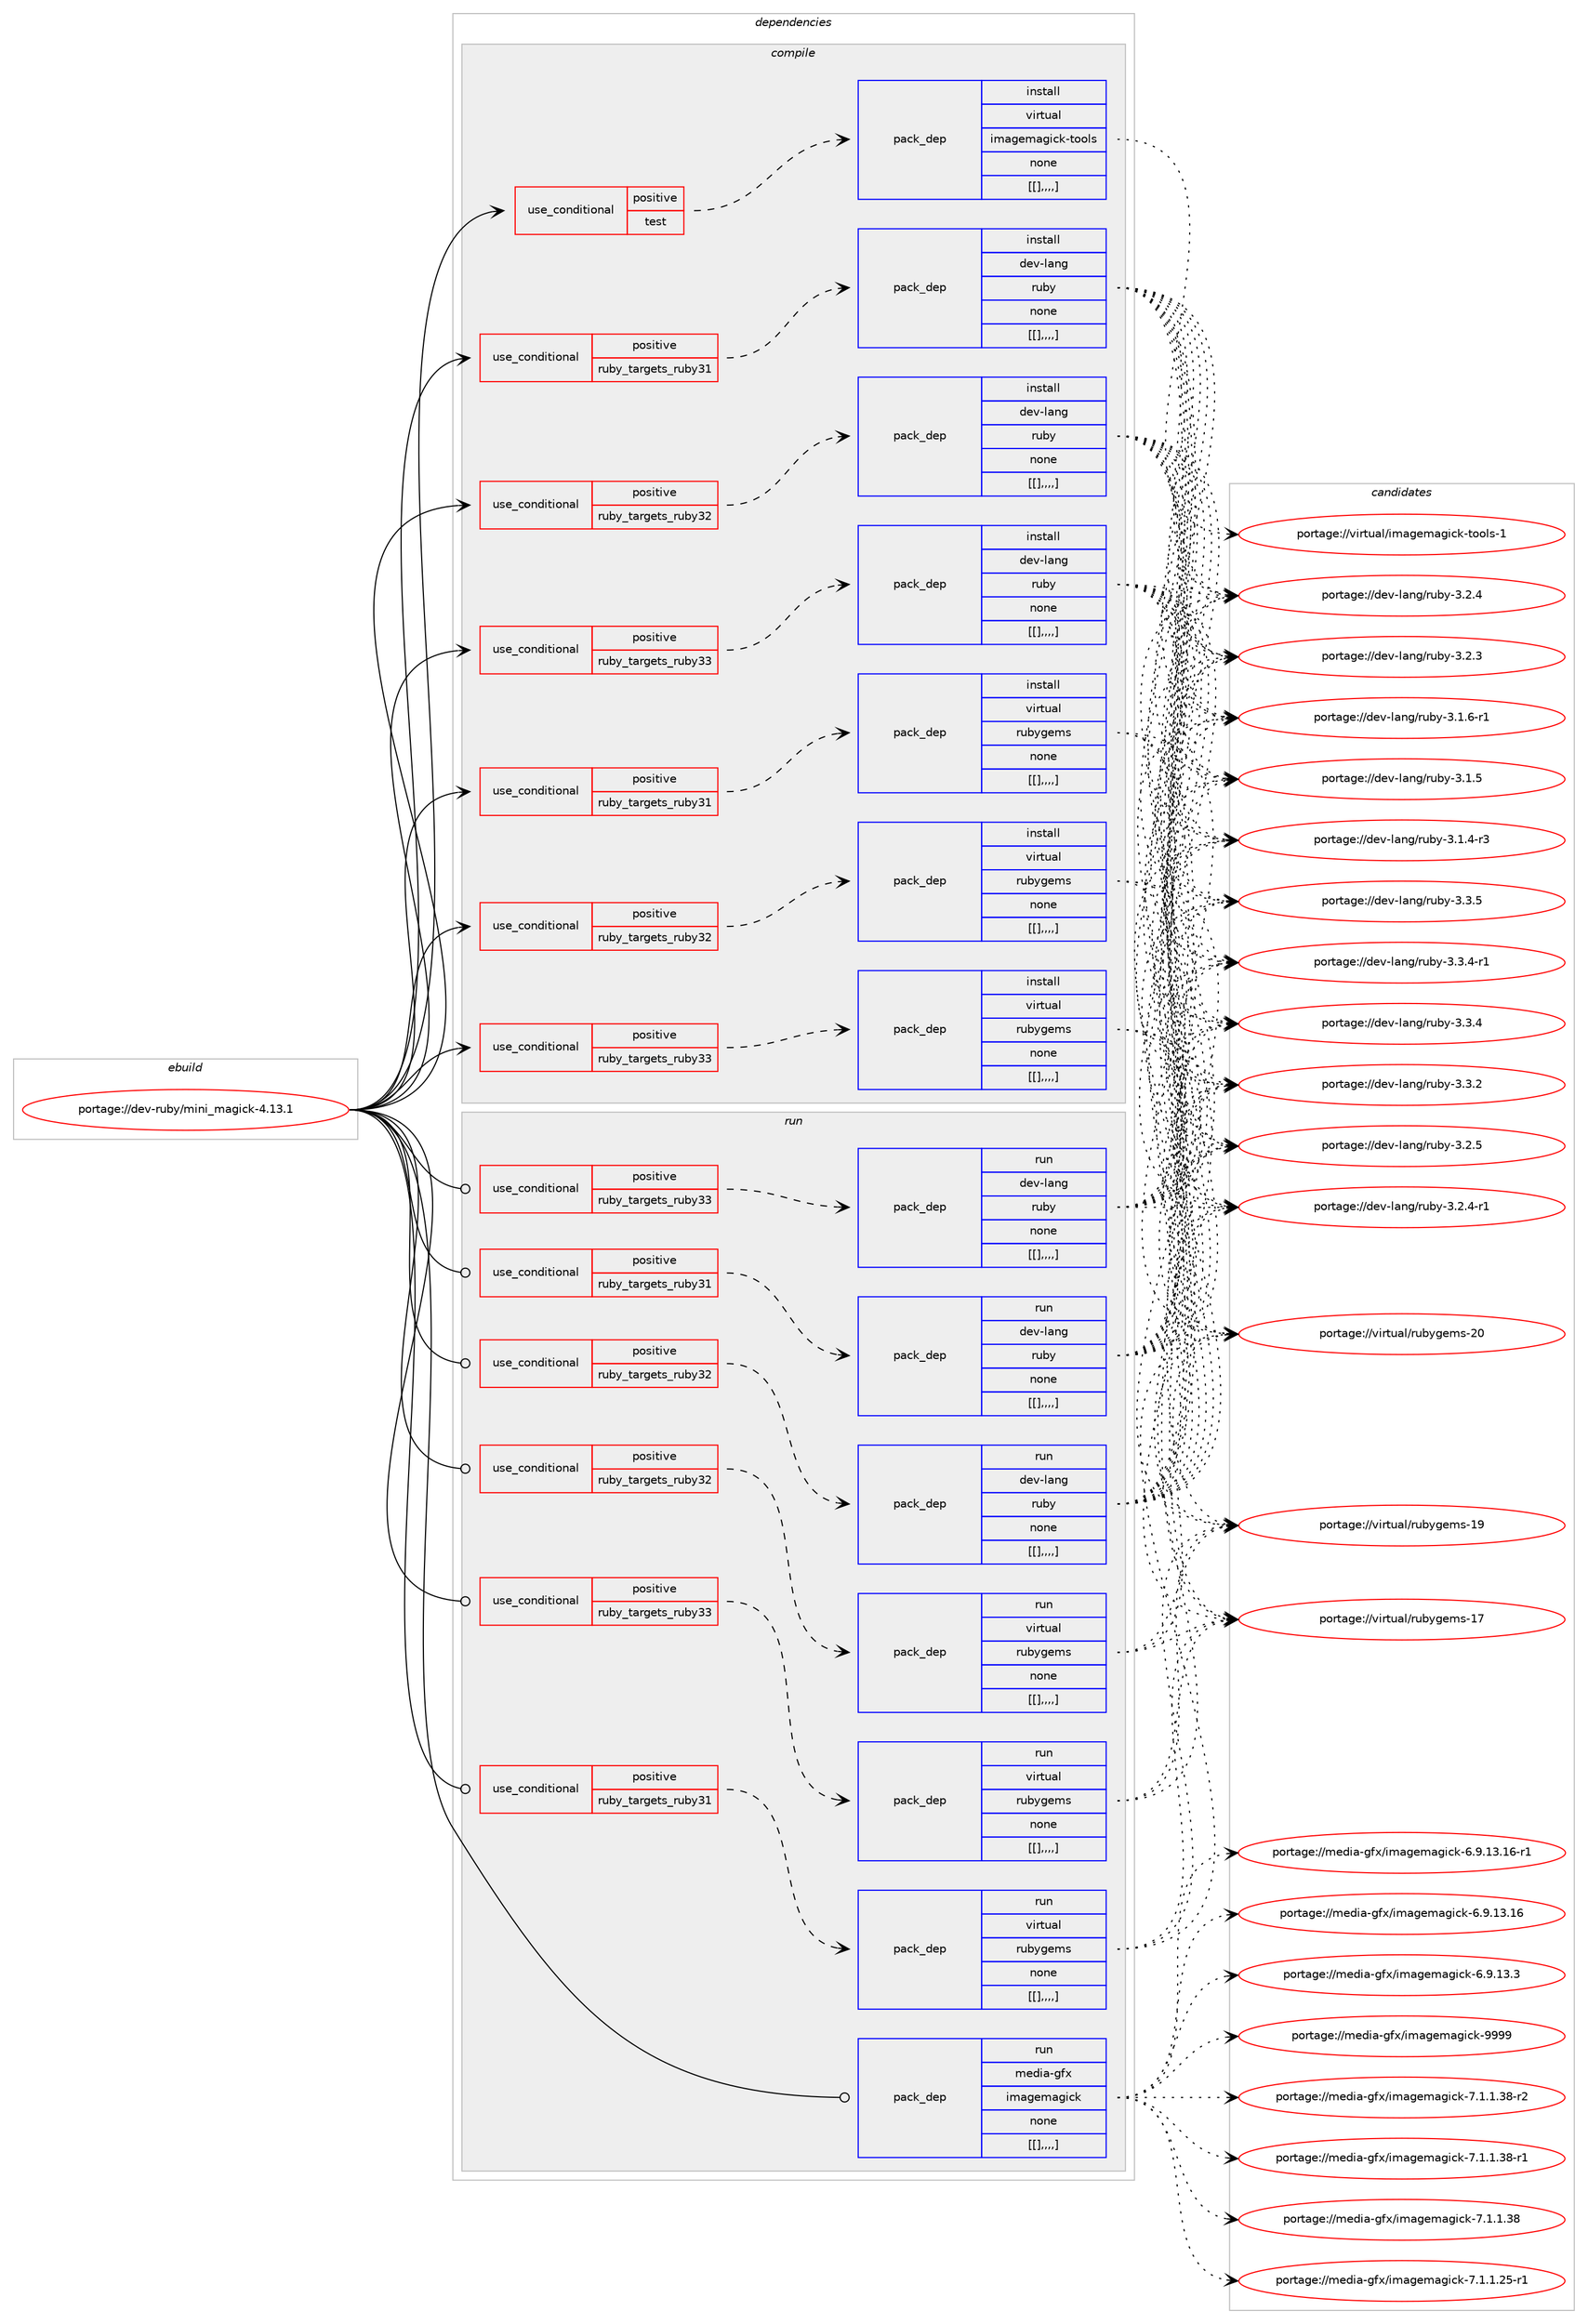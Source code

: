 digraph prolog {

# *************
# Graph options
# *************

newrank=true;
concentrate=true;
compound=true;
graph [rankdir=LR,fontname=Helvetica,fontsize=10,ranksep=1.5];#, ranksep=2.5, nodesep=0.2];
edge  [arrowhead=vee];
node  [fontname=Helvetica,fontsize=10];

# **********
# The ebuild
# **********

subgraph cluster_leftcol {
color=gray;
label=<<i>ebuild</i>>;
id [label="portage://dev-ruby/mini_magick-4.13.1", color=red, width=4, href="../dev-ruby/mini_magick-4.13.1.svg"];
}

# ****************
# The dependencies
# ****************

subgraph cluster_midcol {
color=gray;
label=<<i>dependencies</i>>;
subgraph cluster_compile {
fillcolor="#eeeeee";
style=filled;
label=<<i>compile</i>>;
subgraph cond54675 {
dependency200501 [label=<<TABLE BORDER="0" CELLBORDER="1" CELLSPACING="0" CELLPADDING="4"><TR><TD ROWSPAN="3" CELLPADDING="10">use_conditional</TD></TR><TR><TD>positive</TD></TR><TR><TD>ruby_targets_ruby31</TD></TR></TABLE>>, shape=none, color=red];
subgraph pack144381 {
dependency200537 [label=<<TABLE BORDER="0" CELLBORDER="1" CELLSPACING="0" CELLPADDING="4" WIDTH="220"><TR><TD ROWSPAN="6" CELLPADDING="30">pack_dep</TD></TR><TR><TD WIDTH="110">install</TD></TR><TR><TD>dev-lang</TD></TR><TR><TD>ruby</TD></TR><TR><TD>none</TD></TR><TR><TD>[[],,,,]</TD></TR></TABLE>>, shape=none, color=blue];
}
dependency200501:e -> dependency200537:w [weight=20,style="dashed",arrowhead="vee"];
}
id:e -> dependency200501:w [weight=20,style="solid",arrowhead="vee"];
subgraph cond54761 {
dependency200637 [label=<<TABLE BORDER="0" CELLBORDER="1" CELLSPACING="0" CELLPADDING="4"><TR><TD ROWSPAN="3" CELLPADDING="10">use_conditional</TD></TR><TR><TD>positive</TD></TR><TR><TD>ruby_targets_ruby31</TD></TR></TABLE>>, shape=none, color=red];
subgraph pack144469 {
dependency200680 [label=<<TABLE BORDER="0" CELLBORDER="1" CELLSPACING="0" CELLPADDING="4" WIDTH="220"><TR><TD ROWSPAN="6" CELLPADDING="30">pack_dep</TD></TR><TR><TD WIDTH="110">install</TD></TR><TR><TD>virtual</TD></TR><TR><TD>rubygems</TD></TR><TR><TD>none</TD></TR><TR><TD>[[],,,,]</TD></TR></TABLE>>, shape=none, color=blue];
}
dependency200637:e -> dependency200680:w [weight=20,style="dashed",arrowhead="vee"];
}
id:e -> dependency200637:w [weight=20,style="solid",arrowhead="vee"];
subgraph cond54811 {
dependency200750 [label=<<TABLE BORDER="0" CELLBORDER="1" CELLSPACING="0" CELLPADDING="4"><TR><TD ROWSPAN="3" CELLPADDING="10">use_conditional</TD></TR><TR><TD>positive</TD></TR><TR><TD>ruby_targets_ruby32</TD></TR></TABLE>>, shape=none, color=red];
subgraph pack144584 {
dependency200909 [label=<<TABLE BORDER="0" CELLBORDER="1" CELLSPACING="0" CELLPADDING="4" WIDTH="220"><TR><TD ROWSPAN="6" CELLPADDING="30">pack_dep</TD></TR><TR><TD WIDTH="110">install</TD></TR><TR><TD>dev-lang</TD></TR><TR><TD>ruby</TD></TR><TR><TD>none</TD></TR><TR><TD>[[],,,,]</TD></TR></TABLE>>, shape=none, color=blue];
}
dependency200750:e -> dependency200909:w [weight=20,style="dashed",arrowhead="vee"];
}
id:e -> dependency200750:w [weight=20,style="solid",arrowhead="vee"];
subgraph cond54918 {
dependency200985 [label=<<TABLE BORDER="0" CELLBORDER="1" CELLSPACING="0" CELLPADDING="4"><TR><TD ROWSPAN="3" CELLPADDING="10">use_conditional</TD></TR><TR><TD>positive</TD></TR><TR><TD>ruby_targets_ruby32</TD></TR></TABLE>>, shape=none, color=red];
subgraph pack144661 {
dependency201027 [label=<<TABLE BORDER="0" CELLBORDER="1" CELLSPACING="0" CELLPADDING="4" WIDTH="220"><TR><TD ROWSPAN="6" CELLPADDING="30">pack_dep</TD></TR><TR><TD WIDTH="110">install</TD></TR><TR><TD>virtual</TD></TR><TR><TD>rubygems</TD></TR><TR><TD>none</TD></TR><TR><TD>[[],,,,]</TD></TR></TABLE>>, shape=none, color=blue];
}
dependency200985:e -> dependency201027:w [weight=20,style="dashed",arrowhead="vee"];
}
id:e -> dependency200985:w [weight=20,style="solid",arrowhead="vee"];
subgraph cond54984 {
dependency201213 [label=<<TABLE BORDER="0" CELLBORDER="1" CELLSPACING="0" CELLPADDING="4"><TR><TD ROWSPAN="3" CELLPADDING="10">use_conditional</TD></TR><TR><TD>positive</TD></TR><TR><TD>ruby_targets_ruby33</TD></TR></TABLE>>, shape=none, color=red];
subgraph pack144762 {
dependency201236 [label=<<TABLE BORDER="0" CELLBORDER="1" CELLSPACING="0" CELLPADDING="4" WIDTH="220"><TR><TD ROWSPAN="6" CELLPADDING="30">pack_dep</TD></TR><TR><TD WIDTH="110">install</TD></TR><TR><TD>dev-lang</TD></TR><TR><TD>ruby</TD></TR><TR><TD>none</TD></TR><TR><TD>[[],,,,]</TD></TR></TABLE>>, shape=none, color=blue];
}
dependency201213:e -> dependency201236:w [weight=20,style="dashed",arrowhead="vee"];
}
id:e -> dependency201213:w [weight=20,style="solid",arrowhead="vee"];
subgraph cond55038 {
dependency201277 [label=<<TABLE BORDER="0" CELLBORDER="1" CELLSPACING="0" CELLPADDING="4"><TR><TD ROWSPAN="3" CELLPADDING="10">use_conditional</TD></TR><TR><TD>positive</TD></TR><TR><TD>ruby_targets_ruby33</TD></TR></TABLE>>, shape=none, color=red];
subgraph pack144799 {
dependency201280 [label=<<TABLE BORDER="0" CELLBORDER="1" CELLSPACING="0" CELLPADDING="4" WIDTH="220"><TR><TD ROWSPAN="6" CELLPADDING="30">pack_dep</TD></TR><TR><TD WIDTH="110">install</TD></TR><TR><TD>virtual</TD></TR><TR><TD>rubygems</TD></TR><TR><TD>none</TD></TR><TR><TD>[[],,,,]</TD></TR></TABLE>>, shape=none, color=blue];
}
dependency201277:e -> dependency201280:w [weight=20,style="dashed",arrowhead="vee"];
}
id:e -> dependency201277:w [weight=20,style="solid",arrowhead="vee"];
subgraph cond55063 {
dependency201308 [label=<<TABLE BORDER="0" CELLBORDER="1" CELLSPACING="0" CELLPADDING="4"><TR><TD ROWSPAN="3" CELLPADDING="10">use_conditional</TD></TR><TR><TD>positive</TD></TR><TR><TD>test</TD></TR></TABLE>>, shape=none, color=red];
subgraph pack144822 {
dependency201332 [label=<<TABLE BORDER="0" CELLBORDER="1" CELLSPACING="0" CELLPADDING="4" WIDTH="220"><TR><TD ROWSPAN="6" CELLPADDING="30">pack_dep</TD></TR><TR><TD WIDTH="110">install</TD></TR><TR><TD>virtual</TD></TR><TR><TD>imagemagick-tools</TD></TR><TR><TD>none</TD></TR><TR><TD>[[],,,,]</TD></TR></TABLE>>, shape=none, color=blue];
}
dependency201308:e -> dependency201332:w [weight=20,style="dashed",arrowhead="vee"];
}
id:e -> dependency201308:w [weight=20,style="solid",arrowhead="vee"];
}
subgraph cluster_compileandrun {
fillcolor="#eeeeee";
style=filled;
label=<<i>compile and run</i>>;
}
subgraph cluster_run {
fillcolor="#eeeeee";
style=filled;
label=<<i>run</i>>;
subgraph cond55075 {
dependency201367 [label=<<TABLE BORDER="0" CELLBORDER="1" CELLSPACING="0" CELLPADDING="4"><TR><TD ROWSPAN="3" CELLPADDING="10">use_conditional</TD></TR><TR><TD>positive</TD></TR><TR><TD>ruby_targets_ruby31</TD></TR></TABLE>>, shape=none, color=red];
subgraph pack144842 {
dependency201392 [label=<<TABLE BORDER="0" CELLBORDER="1" CELLSPACING="0" CELLPADDING="4" WIDTH="220"><TR><TD ROWSPAN="6" CELLPADDING="30">pack_dep</TD></TR><TR><TD WIDTH="110">run</TD></TR><TR><TD>dev-lang</TD></TR><TR><TD>ruby</TD></TR><TR><TD>none</TD></TR><TR><TD>[[],,,,]</TD></TR></TABLE>>, shape=none, color=blue];
}
dependency201367:e -> dependency201392:w [weight=20,style="dashed",arrowhead="vee"];
}
id:e -> dependency201367:w [weight=20,style="solid",arrowhead="odot"];
subgraph cond55107 {
dependency201400 [label=<<TABLE BORDER="0" CELLBORDER="1" CELLSPACING="0" CELLPADDING="4"><TR><TD ROWSPAN="3" CELLPADDING="10">use_conditional</TD></TR><TR><TD>positive</TD></TR><TR><TD>ruby_targets_ruby31</TD></TR></TABLE>>, shape=none, color=red];
subgraph pack144860 {
dependency201416 [label=<<TABLE BORDER="0" CELLBORDER="1" CELLSPACING="0" CELLPADDING="4" WIDTH="220"><TR><TD ROWSPAN="6" CELLPADDING="30">pack_dep</TD></TR><TR><TD WIDTH="110">run</TD></TR><TR><TD>virtual</TD></TR><TR><TD>rubygems</TD></TR><TR><TD>none</TD></TR><TR><TD>[[],,,,]</TD></TR></TABLE>>, shape=none, color=blue];
}
dependency201400:e -> dependency201416:w [weight=20,style="dashed",arrowhead="vee"];
}
id:e -> dependency201400:w [weight=20,style="solid",arrowhead="odot"];
subgraph cond55126 {
dependency201461 [label=<<TABLE BORDER="0" CELLBORDER="1" CELLSPACING="0" CELLPADDING="4"><TR><TD ROWSPAN="3" CELLPADDING="10">use_conditional</TD></TR><TR><TD>positive</TD></TR><TR><TD>ruby_targets_ruby32</TD></TR></TABLE>>, shape=none, color=red];
subgraph pack144897 {
dependency201464 [label=<<TABLE BORDER="0" CELLBORDER="1" CELLSPACING="0" CELLPADDING="4" WIDTH="220"><TR><TD ROWSPAN="6" CELLPADDING="30">pack_dep</TD></TR><TR><TD WIDTH="110">run</TD></TR><TR><TD>dev-lang</TD></TR><TR><TD>ruby</TD></TR><TR><TD>none</TD></TR><TR><TD>[[],,,,]</TD></TR></TABLE>>, shape=none, color=blue];
}
dependency201461:e -> dependency201464:w [weight=20,style="dashed",arrowhead="vee"];
}
id:e -> dependency201461:w [weight=20,style="solid",arrowhead="odot"];
subgraph cond55151 {
dependency201529 [label=<<TABLE BORDER="0" CELLBORDER="1" CELLSPACING="0" CELLPADDING="4"><TR><TD ROWSPAN="3" CELLPADDING="10">use_conditional</TD></TR><TR><TD>positive</TD></TR><TR><TD>ruby_targets_ruby32</TD></TR></TABLE>>, shape=none, color=red];
subgraph pack144934 {
dependency201565 [label=<<TABLE BORDER="0" CELLBORDER="1" CELLSPACING="0" CELLPADDING="4" WIDTH="220"><TR><TD ROWSPAN="6" CELLPADDING="30">pack_dep</TD></TR><TR><TD WIDTH="110">run</TD></TR><TR><TD>virtual</TD></TR><TR><TD>rubygems</TD></TR><TR><TD>none</TD></TR><TR><TD>[[],,,,]</TD></TR></TABLE>>, shape=none, color=blue];
}
dependency201529:e -> dependency201565:w [weight=20,style="dashed",arrowhead="vee"];
}
id:e -> dependency201529:w [weight=20,style="solid",arrowhead="odot"];
subgraph cond55186 {
dependency201626 [label=<<TABLE BORDER="0" CELLBORDER="1" CELLSPACING="0" CELLPADDING="4"><TR><TD ROWSPAN="3" CELLPADDING="10">use_conditional</TD></TR><TR><TD>positive</TD></TR><TR><TD>ruby_targets_ruby33</TD></TR></TABLE>>, shape=none, color=red];
subgraph pack144983 {
dependency201657 [label=<<TABLE BORDER="0" CELLBORDER="1" CELLSPACING="0" CELLPADDING="4" WIDTH="220"><TR><TD ROWSPAN="6" CELLPADDING="30">pack_dep</TD></TR><TR><TD WIDTH="110">run</TD></TR><TR><TD>dev-lang</TD></TR><TR><TD>ruby</TD></TR><TR><TD>none</TD></TR><TR><TD>[[],,,,]</TD></TR></TABLE>>, shape=none, color=blue];
}
dependency201626:e -> dependency201657:w [weight=20,style="dashed",arrowhead="vee"];
}
id:e -> dependency201626:w [weight=20,style="solid",arrowhead="odot"];
subgraph cond55232 {
dependency201695 [label=<<TABLE BORDER="0" CELLBORDER="1" CELLSPACING="0" CELLPADDING="4"><TR><TD ROWSPAN="3" CELLPADDING="10">use_conditional</TD></TR><TR><TD>positive</TD></TR><TR><TD>ruby_targets_ruby33</TD></TR></TABLE>>, shape=none, color=red];
subgraph pack145020 {
dependency201734 [label=<<TABLE BORDER="0" CELLBORDER="1" CELLSPACING="0" CELLPADDING="4" WIDTH="220"><TR><TD ROWSPAN="6" CELLPADDING="30">pack_dep</TD></TR><TR><TD WIDTH="110">run</TD></TR><TR><TD>virtual</TD></TR><TR><TD>rubygems</TD></TR><TR><TD>none</TD></TR><TR><TD>[[],,,,]</TD></TR></TABLE>>, shape=none, color=blue];
}
dependency201695:e -> dependency201734:w [weight=20,style="dashed",arrowhead="vee"];
}
id:e -> dependency201695:w [weight=20,style="solid",arrowhead="odot"];
subgraph pack145096 {
dependency201926 [label=<<TABLE BORDER="0" CELLBORDER="1" CELLSPACING="0" CELLPADDING="4" WIDTH="220"><TR><TD ROWSPAN="6" CELLPADDING="30">pack_dep</TD></TR><TR><TD WIDTH="110">run</TD></TR><TR><TD>media-gfx</TD></TR><TR><TD>imagemagick</TD></TR><TR><TD>none</TD></TR><TR><TD>[[],,,,]</TD></TR></TABLE>>, shape=none, color=blue];
}
id:e -> dependency201926:w [weight=20,style="solid",arrowhead="odot"];
}
}

# **************
# The candidates
# **************

subgraph cluster_choices {
rank=same;
color=gray;
label=<<i>candidates</i>>;

subgraph choice144762 {
color=black;
nodesep=1;
choice10010111845108971101034711411798121455146514653 [label="portage://dev-lang/ruby-3.3.5", color=red, width=4,href="../dev-lang/ruby-3.3.5.svg"];
choice100101118451089711010347114117981214551465146524511449 [label="portage://dev-lang/ruby-3.3.4-r1", color=red, width=4,href="../dev-lang/ruby-3.3.4-r1.svg"];
choice10010111845108971101034711411798121455146514652 [label="portage://dev-lang/ruby-3.3.4", color=red, width=4,href="../dev-lang/ruby-3.3.4.svg"];
choice10010111845108971101034711411798121455146514650 [label="portage://dev-lang/ruby-3.3.2", color=red, width=4,href="../dev-lang/ruby-3.3.2.svg"];
choice10010111845108971101034711411798121455146504653 [label="portage://dev-lang/ruby-3.2.5", color=red, width=4,href="../dev-lang/ruby-3.2.5.svg"];
choice100101118451089711010347114117981214551465046524511449 [label="portage://dev-lang/ruby-3.2.4-r1", color=red, width=4,href="../dev-lang/ruby-3.2.4-r1.svg"];
choice10010111845108971101034711411798121455146504652 [label="portage://dev-lang/ruby-3.2.4", color=red, width=4,href="../dev-lang/ruby-3.2.4.svg"];
choice10010111845108971101034711411798121455146504651 [label="portage://dev-lang/ruby-3.2.3", color=red, width=4,href="../dev-lang/ruby-3.2.3.svg"];
choice100101118451089711010347114117981214551464946544511449 [label="portage://dev-lang/ruby-3.1.6-r1", color=red, width=4,href="../dev-lang/ruby-3.1.6-r1.svg"];
choice10010111845108971101034711411798121455146494653 [label="portage://dev-lang/ruby-3.1.5", color=red, width=4,href="../dev-lang/ruby-3.1.5.svg"];
choice100101118451089711010347114117981214551464946524511451 [label="portage://dev-lang/ruby-3.1.4-r3", color=red, width=4,href="../dev-lang/ruby-3.1.4-r3.svg"];
dependency200537:e -> choice10010111845108971101034711411798121455146514653:w [style=dotted,weight="100"];
dependency200537:e -> choice100101118451089711010347114117981214551465146524511449:w [style=dotted,weight="100"];
dependency200537:e -> choice10010111845108971101034711411798121455146514652:w [style=dotted,weight="100"];
dependency200537:e -> choice10010111845108971101034711411798121455146514650:w [style=dotted,weight="100"];
dependency200537:e -> choice10010111845108971101034711411798121455146504653:w [style=dotted,weight="100"];
dependency200537:e -> choice100101118451089711010347114117981214551465046524511449:w [style=dotted,weight="100"];
dependency200537:e -> choice10010111845108971101034711411798121455146504652:w [style=dotted,weight="100"];
dependency200537:e -> choice10010111845108971101034711411798121455146504651:w [style=dotted,weight="100"];
dependency200537:e -> choice100101118451089711010347114117981214551464946544511449:w [style=dotted,weight="100"];
dependency200537:e -> choice10010111845108971101034711411798121455146494653:w [style=dotted,weight="100"];
dependency200537:e -> choice100101118451089711010347114117981214551464946524511451:w [style=dotted,weight="100"];
}
subgraph choice144766 {
color=black;
nodesep=1;
choice118105114116117971084711411798121103101109115455048 [label="portage://virtual/rubygems-20", color=red, width=4,href="../virtual/rubygems-20.svg"];
choice118105114116117971084711411798121103101109115454957 [label="portage://virtual/rubygems-19", color=red, width=4,href="../virtual/rubygems-19.svg"];
choice118105114116117971084711411798121103101109115454955 [label="portage://virtual/rubygems-17", color=red, width=4,href="../virtual/rubygems-17.svg"];
dependency200680:e -> choice118105114116117971084711411798121103101109115455048:w [style=dotted,weight="100"];
dependency200680:e -> choice118105114116117971084711411798121103101109115454957:w [style=dotted,weight="100"];
dependency200680:e -> choice118105114116117971084711411798121103101109115454955:w [style=dotted,weight="100"];
}
subgraph choice144770 {
color=black;
nodesep=1;
choice10010111845108971101034711411798121455146514653 [label="portage://dev-lang/ruby-3.3.5", color=red, width=4,href="../dev-lang/ruby-3.3.5.svg"];
choice100101118451089711010347114117981214551465146524511449 [label="portage://dev-lang/ruby-3.3.4-r1", color=red, width=4,href="../dev-lang/ruby-3.3.4-r1.svg"];
choice10010111845108971101034711411798121455146514652 [label="portage://dev-lang/ruby-3.3.4", color=red, width=4,href="../dev-lang/ruby-3.3.4.svg"];
choice10010111845108971101034711411798121455146514650 [label="portage://dev-lang/ruby-3.3.2", color=red, width=4,href="../dev-lang/ruby-3.3.2.svg"];
choice10010111845108971101034711411798121455146504653 [label="portage://dev-lang/ruby-3.2.5", color=red, width=4,href="../dev-lang/ruby-3.2.5.svg"];
choice100101118451089711010347114117981214551465046524511449 [label="portage://dev-lang/ruby-3.2.4-r1", color=red, width=4,href="../dev-lang/ruby-3.2.4-r1.svg"];
choice10010111845108971101034711411798121455146504652 [label="portage://dev-lang/ruby-3.2.4", color=red, width=4,href="../dev-lang/ruby-3.2.4.svg"];
choice10010111845108971101034711411798121455146504651 [label="portage://dev-lang/ruby-3.2.3", color=red, width=4,href="../dev-lang/ruby-3.2.3.svg"];
choice100101118451089711010347114117981214551464946544511449 [label="portage://dev-lang/ruby-3.1.6-r1", color=red, width=4,href="../dev-lang/ruby-3.1.6-r1.svg"];
choice10010111845108971101034711411798121455146494653 [label="portage://dev-lang/ruby-3.1.5", color=red, width=4,href="../dev-lang/ruby-3.1.5.svg"];
choice100101118451089711010347114117981214551464946524511451 [label="portage://dev-lang/ruby-3.1.4-r3", color=red, width=4,href="../dev-lang/ruby-3.1.4-r3.svg"];
dependency200909:e -> choice10010111845108971101034711411798121455146514653:w [style=dotted,weight="100"];
dependency200909:e -> choice100101118451089711010347114117981214551465146524511449:w [style=dotted,weight="100"];
dependency200909:e -> choice10010111845108971101034711411798121455146514652:w [style=dotted,weight="100"];
dependency200909:e -> choice10010111845108971101034711411798121455146514650:w [style=dotted,weight="100"];
dependency200909:e -> choice10010111845108971101034711411798121455146504653:w [style=dotted,weight="100"];
dependency200909:e -> choice100101118451089711010347114117981214551465046524511449:w [style=dotted,weight="100"];
dependency200909:e -> choice10010111845108971101034711411798121455146504652:w [style=dotted,weight="100"];
dependency200909:e -> choice10010111845108971101034711411798121455146504651:w [style=dotted,weight="100"];
dependency200909:e -> choice100101118451089711010347114117981214551464946544511449:w [style=dotted,weight="100"];
dependency200909:e -> choice10010111845108971101034711411798121455146494653:w [style=dotted,weight="100"];
dependency200909:e -> choice100101118451089711010347114117981214551464946524511451:w [style=dotted,weight="100"];
}
subgraph choice144773 {
color=black;
nodesep=1;
choice118105114116117971084711411798121103101109115455048 [label="portage://virtual/rubygems-20", color=red, width=4,href="../virtual/rubygems-20.svg"];
choice118105114116117971084711411798121103101109115454957 [label="portage://virtual/rubygems-19", color=red, width=4,href="../virtual/rubygems-19.svg"];
choice118105114116117971084711411798121103101109115454955 [label="portage://virtual/rubygems-17", color=red, width=4,href="../virtual/rubygems-17.svg"];
dependency201027:e -> choice118105114116117971084711411798121103101109115455048:w [style=dotted,weight="100"];
dependency201027:e -> choice118105114116117971084711411798121103101109115454957:w [style=dotted,weight="100"];
dependency201027:e -> choice118105114116117971084711411798121103101109115454955:w [style=dotted,weight="100"];
}
subgraph choice144784 {
color=black;
nodesep=1;
choice10010111845108971101034711411798121455146514653 [label="portage://dev-lang/ruby-3.3.5", color=red, width=4,href="../dev-lang/ruby-3.3.5.svg"];
choice100101118451089711010347114117981214551465146524511449 [label="portage://dev-lang/ruby-3.3.4-r1", color=red, width=4,href="../dev-lang/ruby-3.3.4-r1.svg"];
choice10010111845108971101034711411798121455146514652 [label="portage://dev-lang/ruby-3.3.4", color=red, width=4,href="../dev-lang/ruby-3.3.4.svg"];
choice10010111845108971101034711411798121455146514650 [label="portage://dev-lang/ruby-3.3.2", color=red, width=4,href="../dev-lang/ruby-3.3.2.svg"];
choice10010111845108971101034711411798121455146504653 [label="portage://dev-lang/ruby-3.2.5", color=red, width=4,href="../dev-lang/ruby-3.2.5.svg"];
choice100101118451089711010347114117981214551465046524511449 [label="portage://dev-lang/ruby-3.2.4-r1", color=red, width=4,href="../dev-lang/ruby-3.2.4-r1.svg"];
choice10010111845108971101034711411798121455146504652 [label="portage://dev-lang/ruby-3.2.4", color=red, width=4,href="../dev-lang/ruby-3.2.4.svg"];
choice10010111845108971101034711411798121455146504651 [label="portage://dev-lang/ruby-3.2.3", color=red, width=4,href="../dev-lang/ruby-3.2.3.svg"];
choice100101118451089711010347114117981214551464946544511449 [label="portage://dev-lang/ruby-3.1.6-r1", color=red, width=4,href="../dev-lang/ruby-3.1.6-r1.svg"];
choice10010111845108971101034711411798121455146494653 [label="portage://dev-lang/ruby-3.1.5", color=red, width=4,href="../dev-lang/ruby-3.1.5.svg"];
choice100101118451089711010347114117981214551464946524511451 [label="portage://dev-lang/ruby-3.1.4-r3", color=red, width=4,href="../dev-lang/ruby-3.1.4-r3.svg"];
dependency201236:e -> choice10010111845108971101034711411798121455146514653:w [style=dotted,weight="100"];
dependency201236:e -> choice100101118451089711010347114117981214551465146524511449:w [style=dotted,weight="100"];
dependency201236:e -> choice10010111845108971101034711411798121455146514652:w [style=dotted,weight="100"];
dependency201236:e -> choice10010111845108971101034711411798121455146514650:w [style=dotted,weight="100"];
dependency201236:e -> choice10010111845108971101034711411798121455146504653:w [style=dotted,weight="100"];
dependency201236:e -> choice100101118451089711010347114117981214551465046524511449:w [style=dotted,weight="100"];
dependency201236:e -> choice10010111845108971101034711411798121455146504652:w [style=dotted,weight="100"];
dependency201236:e -> choice10010111845108971101034711411798121455146504651:w [style=dotted,weight="100"];
dependency201236:e -> choice100101118451089711010347114117981214551464946544511449:w [style=dotted,weight="100"];
dependency201236:e -> choice10010111845108971101034711411798121455146494653:w [style=dotted,weight="100"];
dependency201236:e -> choice100101118451089711010347114117981214551464946524511451:w [style=dotted,weight="100"];
}
subgraph choice144787 {
color=black;
nodesep=1;
choice118105114116117971084711411798121103101109115455048 [label="portage://virtual/rubygems-20", color=red, width=4,href="../virtual/rubygems-20.svg"];
choice118105114116117971084711411798121103101109115454957 [label="portage://virtual/rubygems-19", color=red, width=4,href="../virtual/rubygems-19.svg"];
choice118105114116117971084711411798121103101109115454955 [label="portage://virtual/rubygems-17", color=red, width=4,href="../virtual/rubygems-17.svg"];
dependency201280:e -> choice118105114116117971084711411798121103101109115455048:w [style=dotted,weight="100"];
dependency201280:e -> choice118105114116117971084711411798121103101109115454957:w [style=dotted,weight="100"];
dependency201280:e -> choice118105114116117971084711411798121103101109115454955:w [style=dotted,weight="100"];
}
subgraph choice144789 {
color=black;
nodesep=1;
choice1181051141161179710847105109971031011099710310599107451161111111081154549 [label="portage://virtual/imagemagick-tools-1", color=red, width=4,href="../virtual/imagemagick-tools-1.svg"];
dependency201332:e -> choice1181051141161179710847105109971031011099710310599107451161111111081154549:w [style=dotted,weight="100"];
}
subgraph choice144818 {
color=black;
nodesep=1;
choice10010111845108971101034711411798121455146514653 [label="portage://dev-lang/ruby-3.3.5", color=red, width=4,href="../dev-lang/ruby-3.3.5.svg"];
choice100101118451089711010347114117981214551465146524511449 [label="portage://dev-lang/ruby-3.3.4-r1", color=red, width=4,href="../dev-lang/ruby-3.3.4-r1.svg"];
choice10010111845108971101034711411798121455146514652 [label="portage://dev-lang/ruby-3.3.4", color=red, width=4,href="../dev-lang/ruby-3.3.4.svg"];
choice10010111845108971101034711411798121455146514650 [label="portage://dev-lang/ruby-3.3.2", color=red, width=4,href="../dev-lang/ruby-3.3.2.svg"];
choice10010111845108971101034711411798121455146504653 [label="portage://dev-lang/ruby-3.2.5", color=red, width=4,href="../dev-lang/ruby-3.2.5.svg"];
choice100101118451089711010347114117981214551465046524511449 [label="portage://dev-lang/ruby-3.2.4-r1", color=red, width=4,href="../dev-lang/ruby-3.2.4-r1.svg"];
choice10010111845108971101034711411798121455146504652 [label="portage://dev-lang/ruby-3.2.4", color=red, width=4,href="../dev-lang/ruby-3.2.4.svg"];
choice10010111845108971101034711411798121455146504651 [label="portage://dev-lang/ruby-3.2.3", color=red, width=4,href="../dev-lang/ruby-3.2.3.svg"];
choice100101118451089711010347114117981214551464946544511449 [label="portage://dev-lang/ruby-3.1.6-r1", color=red, width=4,href="../dev-lang/ruby-3.1.6-r1.svg"];
choice10010111845108971101034711411798121455146494653 [label="portage://dev-lang/ruby-3.1.5", color=red, width=4,href="../dev-lang/ruby-3.1.5.svg"];
choice100101118451089711010347114117981214551464946524511451 [label="portage://dev-lang/ruby-3.1.4-r3", color=red, width=4,href="../dev-lang/ruby-3.1.4-r3.svg"];
dependency201392:e -> choice10010111845108971101034711411798121455146514653:w [style=dotted,weight="100"];
dependency201392:e -> choice100101118451089711010347114117981214551465146524511449:w [style=dotted,weight="100"];
dependency201392:e -> choice10010111845108971101034711411798121455146514652:w [style=dotted,weight="100"];
dependency201392:e -> choice10010111845108971101034711411798121455146514650:w [style=dotted,weight="100"];
dependency201392:e -> choice10010111845108971101034711411798121455146504653:w [style=dotted,weight="100"];
dependency201392:e -> choice100101118451089711010347114117981214551465046524511449:w [style=dotted,weight="100"];
dependency201392:e -> choice10010111845108971101034711411798121455146504652:w [style=dotted,weight="100"];
dependency201392:e -> choice10010111845108971101034711411798121455146504651:w [style=dotted,weight="100"];
dependency201392:e -> choice100101118451089711010347114117981214551464946544511449:w [style=dotted,weight="100"];
dependency201392:e -> choice10010111845108971101034711411798121455146494653:w [style=dotted,weight="100"];
dependency201392:e -> choice100101118451089711010347114117981214551464946524511451:w [style=dotted,weight="100"];
}
subgraph choice144820 {
color=black;
nodesep=1;
choice118105114116117971084711411798121103101109115455048 [label="portage://virtual/rubygems-20", color=red, width=4,href="../virtual/rubygems-20.svg"];
choice118105114116117971084711411798121103101109115454957 [label="portage://virtual/rubygems-19", color=red, width=4,href="../virtual/rubygems-19.svg"];
choice118105114116117971084711411798121103101109115454955 [label="portage://virtual/rubygems-17", color=red, width=4,href="../virtual/rubygems-17.svg"];
dependency201416:e -> choice118105114116117971084711411798121103101109115455048:w [style=dotted,weight="100"];
dependency201416:e -> choice118105114116117971084711411798121103101109115454957:w [style=dotted,weight="100"];
dependency201416:e -> choice118105114116117971084711411798121103101109115454955:w [style=dotted,weight="100"];
}
subgraph choice144824 {
color=black;
nodesep=1;
choice10010111845108971101034711411798121455146514653 [label="portage://dev-lang/ruby-3.3.5", color=red, width=4,href="../dev-lang/ruby-3.3.5.svg"];
choice100101118451089711010347114117981214551465146524511449 [label="portage://dev-lang/ruby-3.3.4-r1", color=red, width=4,href="../dev-lang/ruby-3.3.4-r1.svg"];
choice10010111845108971101034711411798121455146514652 [label="portage://dev-lang/ruby-3.3.4", color=red, width=4,href="../dev-lang/ruby-3.3.4.svg"];
choice10010111845108971101034711411798121455146514650 [label="portage://dev-lang/ruby-3.3.2", color=red, width=4,href="../dev-lang/ruby-3.3.2.svg"];
choice10010111845108971101034711411798121455146504653 [label="portage://dev-lang/ruby-3.2.5", color=red, width=4,href="../dev-lang/ruby-3.2.5.svg"];
choice100101118451089711010347114117981214551465046524511449 [label="portage://dev-lang/ruby-3.2.4-r1", color=red, width=4,href="../dev-lang/ruby-3.2.4-r1.svg"];
choice10010111845108971101034711411798121455146504652 [label="portage://dev-lang/ruby-3.2.4", color=red, width=4,href="../dev-lang/ruby-3.2.4.svg"];
choice10010111845108971101034711411798121455146504651 [label="portage://dev-lang/ruby-3.2.3", color=red, width=4,href="../dev-lang/ruby-3.2.3.svg"];
choice100101118451089711010347114117981214551464946544511449 [label="portage://dev-lang/ruby-3.1.6-r1", color=red, width=4,href="../dev-lang/ruby-3.1.6-r1.svg"];
choice10010111845108971101034711411798121455146494653 [label="portage://dev-lang/ruby-3.1.5", color=red, width=4,href="../dev-lang/ruby-3.1.5.svg"];
choice100101118451089711010347114117981214551464946524511451 [label="portage://dev-lang/ruby-3.1.4-r3", color=red, width=4,href="../dev-lang/ruby-3.1.4-r3.svg"];
dependency201464:e -> choice10010111845108971101034711411798121455146514653:w [style=dotted,weight="100"];
dependency201464:e -> choice100101118451089711010347114117981214551465146524511449:w [style=dotted,weight="100"];
dependency201464:e -> choice10010111845108971101034711411798121455146514652:w [style=dotted,weight="100"];
dependency201464:e -> choice10010111845108971101034711411798121455146514650:w [style=dotted,weight="100"];
dependency201464:e -> choice10010111845108971101034711411798121455146504653:w [style=dotted,weight="100"];
dependency201464:e -> choice100101118451089711010347114117981214551465046524511449:w [style=dotted,weight="100"];
dependency201464:e -> choice10010111845108971101034711411798121455146504652:w [style=dotted,weight="100"];
dependency201464:e -> choice10010111845108971101034711411798121455146504651:w [style=dotted,weight="100"];
dependency201464:e -> choice100101118451089711010347114117981214551464946544511449:w [style=dotted,weight="100"];
dependency201464:e -> choice10010111845108971101034711411798121455146494653:w [style=dotted,weight="100"];
dependency201464:e -> choice100101118451089711010347114117981214551464946524511451:w [style=dotted,weight="100"];
}
subgraph choice144826 {
color=black;
nodesep=1;
choice118105114116117971084711411798121103101109115455048 [label="portage://virtual/rubygems-20", color=red, width=4,href="../virtual/rubygems-20.svg"];
choice118105114116117971084711411798121103101109115454957 [label="portage://virtual/rubygems-19", color=red, width=4,href="../virtual/rubygems-19.svg"];
choice118105114116117971084711411798121103101109115454955 [label="portage://virtual/rubygems-17", color=red, width=4,href="../virtual/rubygems-17.svg"];
dependency201565:e -> choice118105114116117971084711411798121103101109115455048:w [style=dotted,weight="100"];
dependency201565:e -> choice118105114116117971084711411798121103101109115454957:w [style=dotted,weight="100"];
dependency201565:e -> choice118105114116117971084711411798121103101109115454955:w [style=dotted,weight="100"];
}
subgraph choice144827 {
color=black;
nodesep=1;
choice10010111845108971101034711411798121455146514653 [label="portage://dev-lang/ruby-3.3.5", color=red, width=4,href="../dev-lang/ruby-3.3.5.svg"];
choice100101118451089711010347114117981214551465146524511449 [label="portage://dev-lang/ruby-3.3.4-r1", color=red, width=4,href="../dev-lang/ruby-3.3.4-r1.svg"];
choice10010111845108971101034711411798121455146514652 [label="portage://dev-lang/ruby-3.3.4", color=red, width=4,href="../dev-lang/ruby-3.3.4.svg"];
choice10010111845108971101034711411798121455146514650 [label="portage://dev-lang/ruby-3.3.2", color=red, width=4,href="../dev-lang/ruby-3.3.2.svg"];
choice10010111845108971101034711411798121455146504653 [label="portage://dev-lang/ruby-3.2.5", color=red, width=4,href="../dev-lang/ruby-3.2.5.svg"];
choice100101118451089711010347114117981214551465046524511449 [label="portage://dev-lang/ruby-3.2.4-r1", color=red, width=4,href="../dev-lang/ruby-3.2.4-r1.svg"];
choice10010111845108971101034711411798121455146504652 [label="portage://dev-lang/ruby-3.2.4", color=red, width=4,href="../dev-lang/ruby-3.2.4.svg"];
choice10010111845108971101034711411798121455146504651 [label="portage://dev-lang/ruby-3.2.3", color=red, width=4,href="../dev-lang/ruby-3.2.3.svg"];
choice100101118451089711010347114117981214551464946544511449 [label="portage://dev-lang/ruby-3.1.6-r1", color=red, width=4,href="../dev-lang/ruby-3.1.6-r1.svg"];
choice10010111845108971101034711411798121455146494653 [label="portage://dev-lang/ruby-3.1.5", color=red, width=4,href="../dev-lang/ruby-3.1.5.svg"];
choice100101118451089711010347114117981214551464946524511451 [label="portage://dev-lang/ruby-3.1.4-r3", color=red, width=4,href="../dev-lang/ruby-3.1.4-r3.svg"];
dependency201657:e -> choice10010111845108971101034711411798121455146514653:w [style=dotted,weight="100"];
dependency201657:e -> choice100101118451089711010347114117981214551465146524511449:w [style=dotted,weight="100"];
dependency201657:e -> choice10010111845108971101034711411798121455146514652:w [style=dotted,weight="100"];
dependency201657:e -> choice10010111845108971101034711411798121455146514650:w [style=dotted,weight="100"];
dependency201657:e -> choice10010111845108971101034711411798121455146504653:w [style=dotted,weight="100"];
dependency201657:e -> choice100101118451089711010347114117981214551465046524511449:w [style=dotted,weight="100"];
dependency201657:e -> choice10010111845108971101034711411798121455146504652:w [style=dotted,weight="100"];
dependency201657:e -> choice10010111845108971101034711411798121455146504651:w [style=dotted,weight="100"];
dependency201657:e -> choice100101118451089711010347114117981214551464946544511449:w [style=dotted,weight="100"];
dependency201657:e -> choice10010111845108971101034711411798121455146494653:w [style=dotted,weight="100"];
dependency201657:e -> choice100101118451089711010347114117981214551464946524511451:w [style=dotted,weight="100"];
}
subgraph choice144829 {
color=black;
nodesep=1;
choice118105114116117971084711411798121103101109115455048 [label="portage://virtual/rubygems-20", color=red, width=4,href="../virtual/rubygems-20.svg"];
choice118105114116117971084711411798121103101109115454957 [label="portage://virtual/rubygems-19", color=red, width=4,href="../virtual/rubygems-19.svg"];
choice118105114116117971084711411798121103101109115454955 [label="portage://virtual/rubygems-17", color=red, width=4,href="../virtual/rubygems-17.svg"];
dependency201734:e -> choice118105114116117971084711411798121103101109115455048:w [style=dotted,weight="100"];
dependency201734:e -> choice118105114116117971084711411798121103101109115454957:w [style=dotted,weight="100"];
dependency201734:e -> choice118105114116117971084711411798121103101109115454955:w [style=dotted,weight="100"];
}
subgraph choice144835 {
color=black;
nodesep=1;
choice1091011001059745103102120471051099710310110997103105991074557575757 [label="portage://media-gfx/imagemagick-9999", color=red, width=4,href="../media-gfx/imagemagick-9999.svg"];
choice1091011001059745103102120471051099710310110997103105991074555464946494651564511450 [label="portage://media-gfx/imagemagick-7.1.1.38-r2", color=red, width=4,href="../media-gfx/imagemagick-7.1.1.38-r2.svg"];
choice1091011001059745103102120471051099710310110997103105991074555464946494651564511449 [label="portage://media-gfx/imagemagick-7.1.1.38-r1", color=red, width=4,href="../media-gfx/imagemagick-7.1.1.38-r1.svg"];
choice109101100105974510310212047105109971031011099710310599107455546494649465156 [label="portage://media-gfx/imagemagick-7.1.1.38", color=red, width=4,href="../media-gfx/imagemagick-7.1.1.38.svg"];
choice1091011001059745103102120471051099710310110997103105991074555464946494650534511449 [label="portage://media-gfx/imagemagick-7.1.1.25-r1", color=red, width=4,href="../media-gfx/imagemagick-7.1.1.25-r1.svg"];
choice109101100105974510310212047105109971031011099710310599107455446574649514649544511449 [label="portage://media-gfx/imagemagick-6.9.13.16-r1", color=red, width=4,href="../media-gfx/imagemagick-6.9.13.16-r1.svg"];
choice10910110010597451031021204710510997103101109971031059910745544657464951464954 [label="portage://media-gfx/imagemagick-6.9.13.16", color=red, width=4,href="../media-gfx/imagemagick-6.9.13.16.svg"];
choice109101100105974510310212047105109971031011099710310599107455446574649514651 [label="portage://media-gfx/imagemagick-6.9.13.3", color=red, width=4,href="../media-gfx/imagemagick-6.9.13.3.svg"];
dependency201926:e -> choice1091011001059745103102120471051099710310110997103105991074557575757:w [style=dotted,weight="100"];
dependency201926:e -> choice1091011001059745103102120471051099710310110997103105991074555464946494651564511450:w [style=dotted,weight="100"];
dependency201926:e -> choice1091011001059745103102120471051099710310110997103105991074555464946494651564511449:w [style=dotted,weight="100"];
dependency201926:e -> choice109101100105974510310212047105109971031011099710310599107455546494649465156:w [style=dotted,weight="100"];
dependency201926:e -> choice1091011001059745103102120471051099710310110997103105991074555464946494650534511449:w [style=dotted,weight="100"];
dependency201926:e -> choice109101100105974510310212047105109971031011099710310599107455446574649514649544511449:w [style=dotted,weight="100"];
dependency201926:e -> choice10910110010597451031021204710510997103101109971031059910745544657464951464954:w [style=dotted,weight="100"];
dependency201926:e -> choice109101100105974510310212047105109971031011099710310599107455446574649514651:w [style=dotted,weight="100"];
}
}

}
